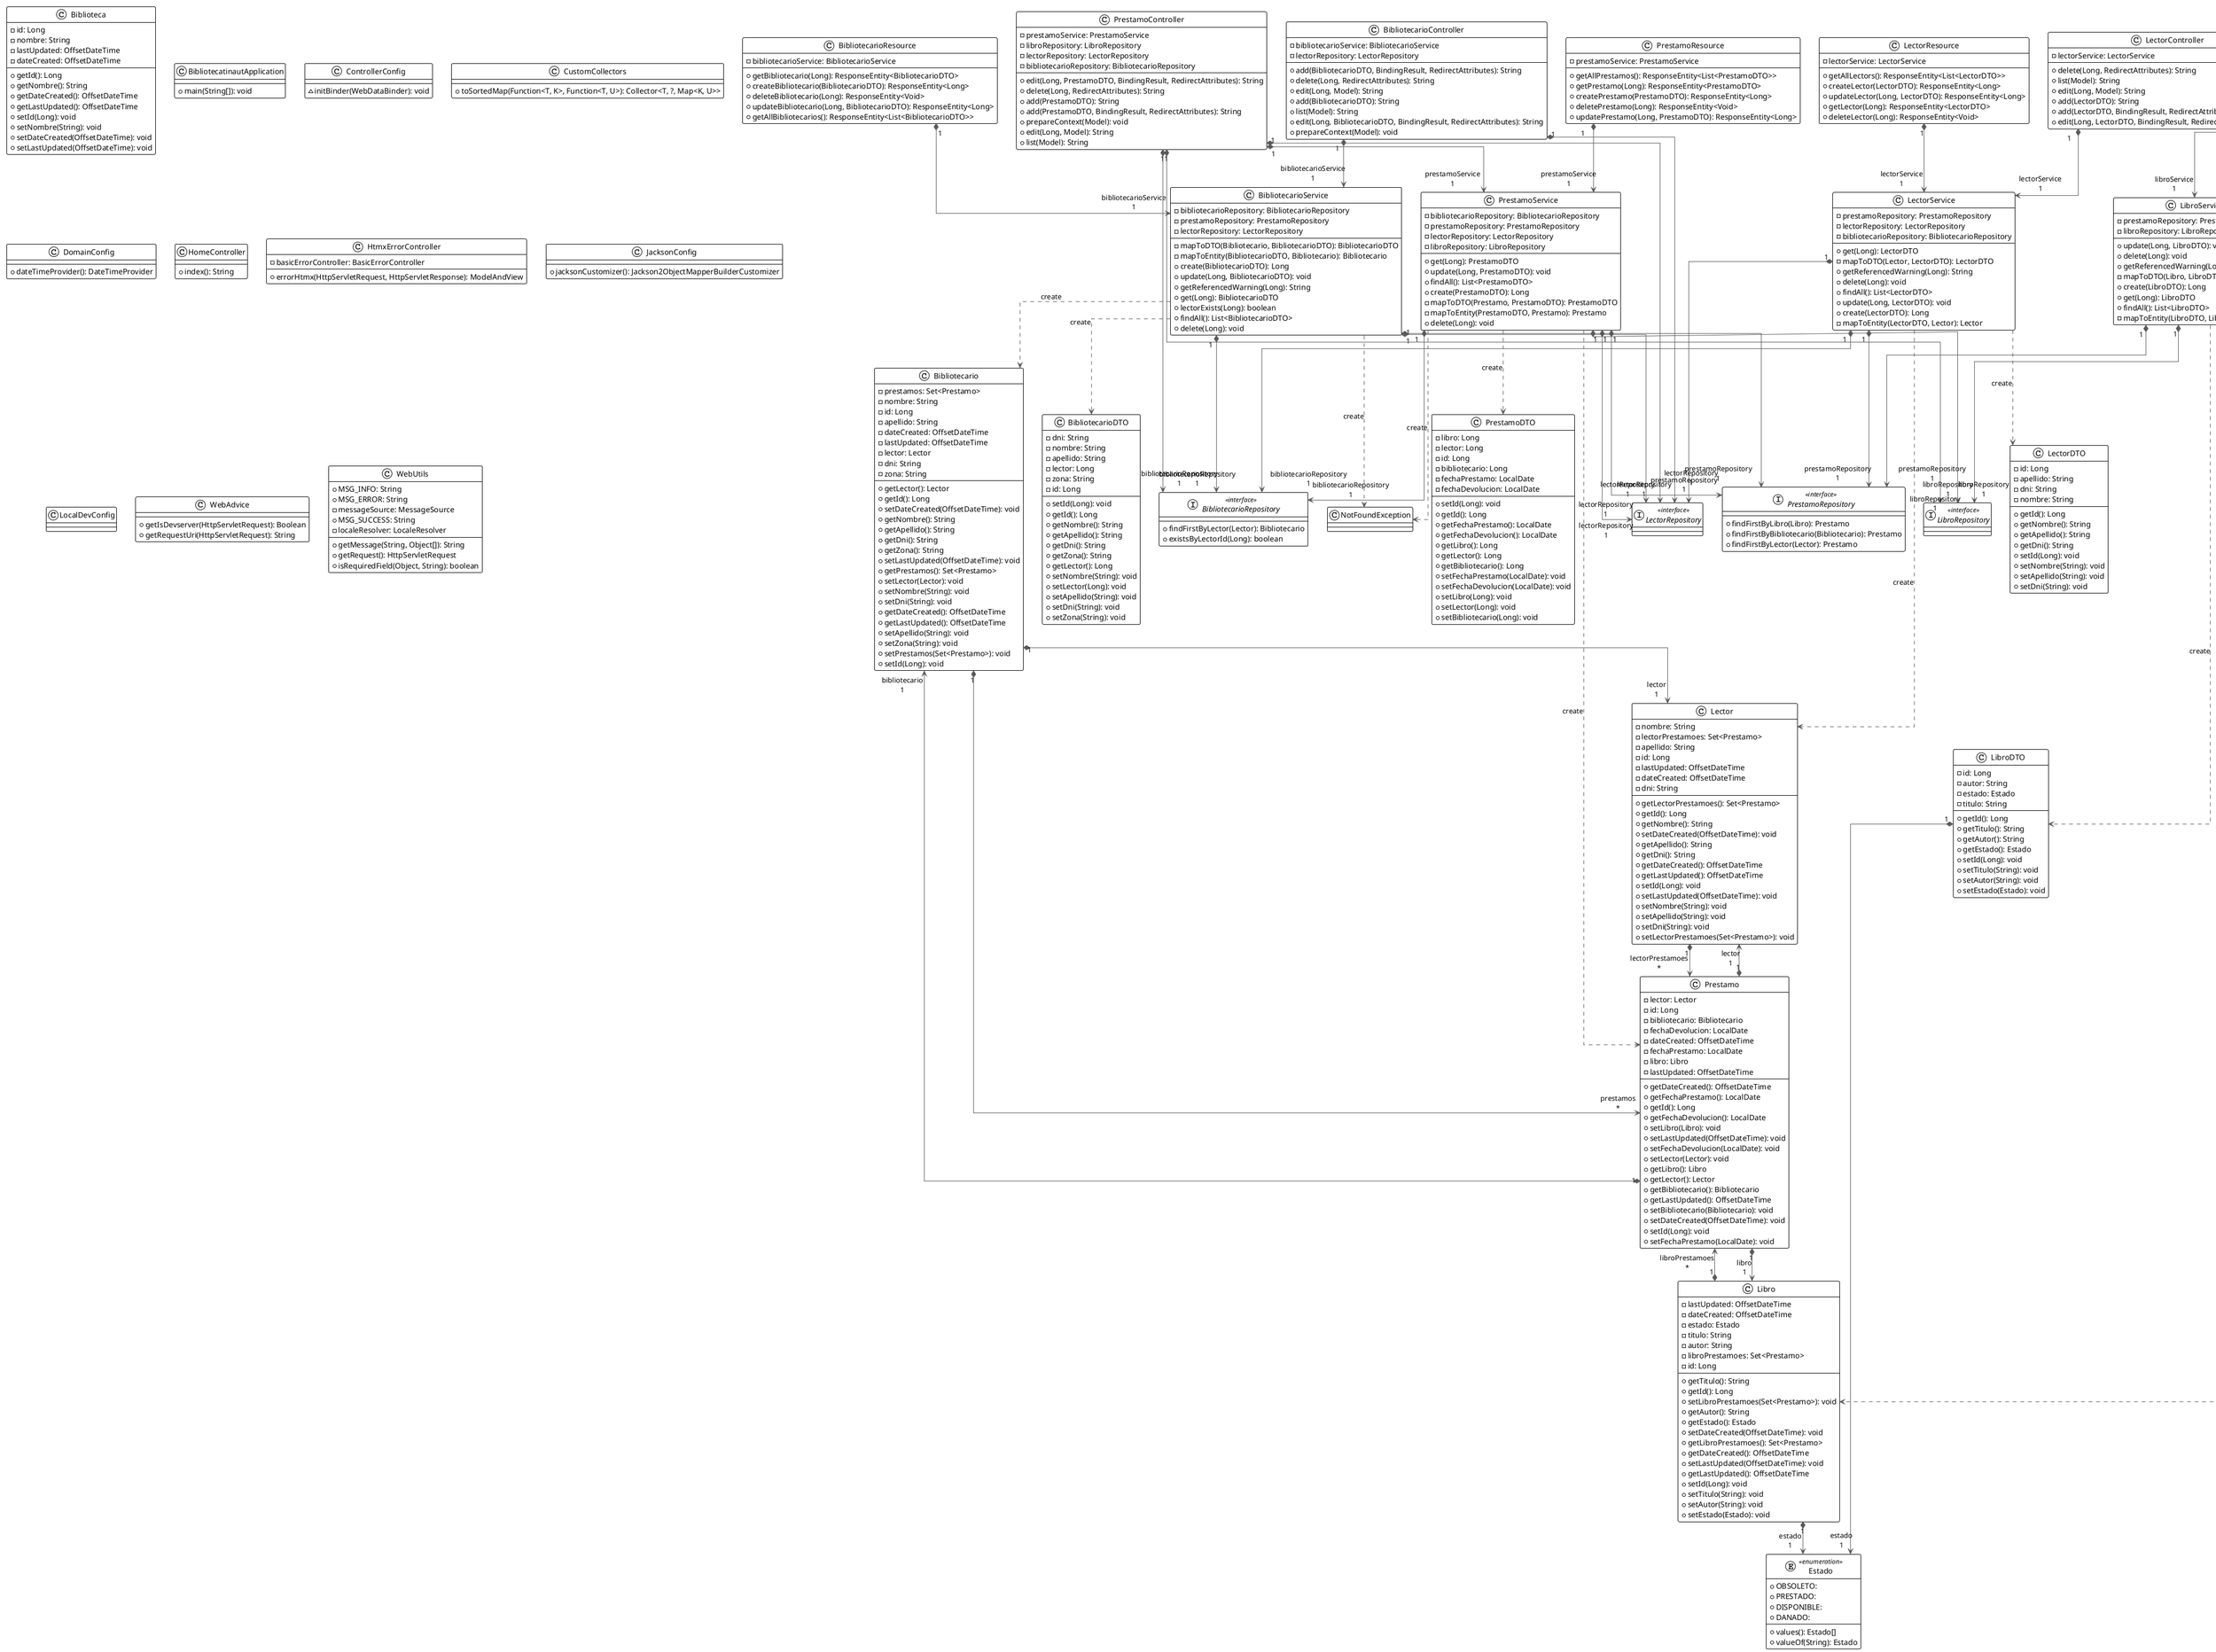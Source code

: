 @startuml

!theme plain
top to bottom direction
skinparam linetype ortho

class Biblioteca {
  - id: Long
  - nombre: String
  - lastUpdated: OffsetDateTime
  - dateCreated: OffsetDateTime
  + getId(): Long
  + getNombre(): String
  + getDateCreated(): OffsetDateTime
  + getLastUpdated(): OffsetDateTime
  + setId(Long): void
  + setNombre(String): void
  + setDateCreated(OffsetDateTime): void
  + setLastUpdated(OffsetDateTime): void
}
class Bibliotecario {
  - prestamos: Set<Prestamo>
  - nombre: String
  - id: Long
  - apellido: String
  - dateCreated: OffsetDateTime
  - lastUpdated: OffsetDateTime
  - lector: Lector
  - dni: String
  - zona: String
  + getLector(): Lector
  + getId(): Long
  + setDateCreated(OffsetDateTime): void
  + getNombre(): String
  + getApellido(): String
  + getDni(): String
  + getZona(): String
  + setLastUpdated(OffsetDateTime): void
  + getPrestamos(): Set<Prestamo>
  + setLector(Lector): void
  + setNombre(String): void
  + setDni(String): void
  + getDateCreated(): OffsetDateTime
  + getLastUpdated(): OffsetDateTime
  + setApellido(String): void
  + setZona(String): void
  + setPrestamos(Set<Prestamo>): void
  + setId(Long): void
}
class BibliotecarioController {
  - bibliotecarioService: BibliotecarioService
  - lectorRepository: LectorRepository
  + add(BibliotecarioDTO, BindingResult, RedirectAttributes): String
  + delete(Long, RedirectAttributes): String
  + edit(Long, Model): String
  + add(BibliotecarioDTO): String
  + list(Model): String
  + edit(Long, BibliotecarioDTO, BindingResult, RedirectAttributes): String
  + prepareContext(Model): void
}
class BibliotecarioDTO {
  - dni: String
  - nombre: String
  - apellido: String
  - lector: Long
  - zona: String
  - id: Long
  + setId(Long): void
  + getId(): Long
  + getNombre(): String
  + getApellido(): String
  + getDni(): String
  + getZona(): String
  + getLector(): Long
  + setNombre(String): void
  + setLector(Long): void
  + setApellido(String): void
  + setDni(String): void
  + setZona(String): void
}
interface BibliotecarioRepository << interface >> {
  + findFirstByLector(Lector): Bibliotecario
  + existsByLectorId(Long): boolean
}
class BibliotecarioResource {
  - bibliotecarioService: BibliotecarioService
  + getBibliotecario(Long): ResponseEntity<BibliotecarioDTO>
  + createBibliotecario(BibliotecarioDTO): ResponseEntity<Long>
  + deleteBibliotecario(Long): ResponseEntity<Void>
  + updateBibliotecario(Long, BibliotecarioDTO): ResponseEntity<Long>
  + getAllBibliotecarios(): ResponseEntity<List<BibliotecarioDTO>>
}
class BibliotecarioService {
  - bibliotecarioRepository: BibliotecarioRepository
  - prestamoRepository: PrestamoRepository
  - lectorRepository: LectorRepository
  - mapToDTO(Bibliotecario, BibliotecarioDTO): BibliotecarioDTO
  - mapToEntity(BibliotecarioDTO, Bibliotecario): Bibliotecario
  + create(BibliotecarioDTO): Long
  + update(Long, BibliotecarioDTO): void
  + getReferencedWarning(Long): String
  + get(Long): BibliotecarioDTO
  + lectorExists(Long): boolean
  + findAll(): List<BibliotecarioDTO>
  + delete(Long): void
}
class BibliotecatinautApplication {
  + main(String[]): void
}
class ControllerConfig {
  ~ initBinder(WebDataBinder): void
}
class CustomCollectors {
  + toSortedMap(Function<T, K>, Function<T, U>): Collector<T, ?, Map<K, U>>
}
class DomainConfig {
  + dateTimeProvider(): DateTimeProvider
}
class ErrorResponse {
  - httpStatus: Integer
  - message: String
  - exception: String
  - fieldErrors: List<FieldError>
  + getHttpStatus(): Integer
  + getException(): String
  + getMessage(): String
  + getFieldErrors(): List<FieldError>
  + setHttpStatus(Integer): void
  + setException(String): void
  + setMessage(String): void
  + setFieldErrors(List<FieldError>): void
}
enum Estado << enumeration >> {
  + OBSOLETO: 
  + PRESTADO: 
  + DISPONIBLE: 
  + DANADO: 
  + values(): Estado[]
  + valueOf(String): Estado
}
class FieldError {
  - errorCode: String
  - field: String
  + getField(): String
  + getErrorCode(): String
  + setField(String): void
  + setErrorCode(String): void
}
class HomeController {
  + index(): String
}
class HtmxErrorController {
  - basicErrorController: BasicErrorController
  + errorHtmx(HttpServletRequest, HttpServletResponse): ModelAndView
}
class JacksonConfig {
  + jacksonCustomizer(): Jackson2ObjectMapperBuilderCustomizer
}
class Lector {
  - nombre: String
  - lectorPrestamoes: Set<Prestamo>
  - apellido: String
  - id: Long
  - lastUpdated: OffsetDateTime
  - dateCreated: OffsetDateTime
  - dni: String
  + getLectorPrestamoes(): Set<Prestamo>
  + getId(): Long
  + getNombre(): String
  + setDateCreated(OffsetDateTime): void
  + getApellido(): String
  + getDni(): String
  + getDateCreated(): OffsetDateTime
  + getLastUpdated(): OffsetDateTime
  + setId(Long): void
  + setLastUpdated(OffsetDateTime): void
  + setNombre(String): void
  + setApellido(String): void
  + setDni(String): void
  + setLectorPrestamoes(Set<Prestamo>): void
}
class LectorController {
  - lectorService: LectorService
  + delete(Long, RedirectAttributes): String
  + list(Model): String
  + edit(Long, Model): String
  + add(LectorDTO): String
  + add(LectorDTO, BindingResult, RedirectAttributes): String
  + edit(Long, LectorDTO, BindingResult, RedirectAttributes): String
}
class LectorDTO {
  - id: Long
  - apellido: String
  - dni: String
  - nombre: String
  + getId(): Long
  + getNombre(): String
  + getApellido(): String
  + getDni(): String
  + setId(Long): void
  + setNombre(String): void
  + setApellido(String): void
  + setDni(String): void
}
interface LectorRepository << interface >>
class LectorResource {
  - lectorService: LectorService
  + getAllLectors(): ResponseEntity<List<LectorDTO>>
  + createLector(LectorDTO): ResponseEntity<Long>
  + updateLector(Long, LectorDTO): ResponseEntity<Long>
  + getLector(Long): ResponseEntity<LectorDTO>
  + deleteLector(Long): ResponseEntity<Void>
}
class LectorService {
  - prestamoRepository: PrestamoRepository
  - lectorRepository: LectorRepository
  - bibliotecarioRepository: BibliotecarioRepository
  + get(Long): LectorDTO
  - mapToDTO(Lector, LectorDTO): LectorDTO
  + getReferencedWarning(Long): String
  + delete(Long): void
  + findAll(): List<LectorDTO>
  + update(Long, LectorDTO): void
  + create(LectorDTO): Long
  - mapToEntity(LectorDTO, Lector): Lector
}
class Libro {
  - lastUpdated: OffsetDateTime
  - dateCreated: OffsetDateTime
  - estado: Estado
  - titulo: String
  - autor: String
  - libroPrestamoes: Set<Prestamo>
  - id: Long
  + getTitulo(): String
  + getId(): Long
  + setLibroPrestamoes(Set<Prestamo>): void
  + getAutor(): String
  + getEstado(): Estado
  + setDateCreated(OffsetDateTime): void
  + getLibroPrestamoes(): Set<Prestamo>
  + getDateCreated(): OffsetDateTime
  + setLastUpdated(OffsetDateTime): void
  + getLastUpdated(): OffsetDateTime
  + setId(Long): void
  + setTitulo(String): void
  + setAutor(String): void
  + setEstado(Estado): void
}
class LibroController {
  - libroService: LibroService
  + delete(Long, RedirectAttributes): String
  + edit(Long, LibroDTO, BindingResult, RedirectAttributes): String
  + add(LibroDTO): String
  + add(LibroDTO, BindingResult, RedirectAttributes): String
  + list(Model): String
  + edit(Long, Model): String
  + prepareContext(Model): void
}
class LibroDTO {
  - id: Long
  - autor: String
  - estado: Estado
  - titulo: String
  + getId(): Long
  + getTitulo(): String
  + getAutor(): String
  + getEstado(): Estado
  + setId(Long): void
  + setTitulo(String): void
  + setAutor(String): void
  + setEstado(Estado): void
}
interface LibroRepository << interface >>
class LibroResource {
  - libroService: LibroService
  + createLibro(LibroDTO): ResponseEntity<Long>
  + updateLibro(Long, LibroDTO): ResponseEntity<Long>
  + getAllLibros(): ResponseEntity<List<LibroDTO>>
  + getLibro(Long): ResponseEntity<LibroDTO>
  + deleteLibro(Long): ResponseEntity<Void>
}
class LibroService {
  - prestamoRepository: PrestamoRepository
  - libroRepository: LibroRepository
  + update(Long, LibroDTO): void
  + delete(Long): void
  + getReferencedWarning(Long): String
  - mapToDTO(Libro, LibroDTO): LibroDTO
  + create(LibroDTO): Long
  + get(Long): LibroDTO
  + findAll(): List<LibroDTO>
  - mapToEntity(LibroDTO, Libro): Libro
}
class LocalDevConfig
class NotFoundException
class Prestamo {
  - lector: Lector
  - id: Long
  - bibliotecario: Bibliotecario
  - fechaDevolucion: LocalDate
  - dateCreated: OffsetDateTime
  - fechaPrestamo: LocalDate
  - libro: Libro
  - lastUpdated: OffsetDateTime
  + getDateCreated(): OffsetDateTime
  + getFechaPrestamo(): LocalDate
  + getId(): Long
  + getFechaDevolucion(): LocalDate
  + setLibro(Libro): void
  + setLastUpdated(OffsetDateTime): void
  + setFechaDevolucion(LocalDate): void
  + setLector(Lector): void
  + getLibro(): Libro
  + getLector(): Lector
  + getBibliotecario(): Bibliotecario
  + getLastUpdated(): OffsetDateTime
  + setBibliotecario(Bibliotecario): void
  + setDateCreated(OffsetDateTime): void
  + setId(Long): void
  + setFechaPrestamo(LocalDate): void
}
class PrestamoController {
  - prestamoService: PrestamoService
  - libroRepository: LibroRepository
  - lectorRepository: LectorRepository
  - bibliotecarioRepository: BibliotecarioRepository
  + edit(Long, PrestamoDTO, BindingResult, RedirectAttributes): String
  + delete(Long, RedirectAttributes): String
  + add(PrestamoDTO): String
  + add(PrestamoDTO, BindingResult, RedirectAttributes): String
  + prepareContext(Model): void
  + edit(Long, Model): String
  + list(Model): String
}
class PrestamoDTO {
  - libro: Long
  - lector: Long
  - id: Long
  - bibliotecario: Long
  - fechaPrestamo: LocalDate
  - fechaDevolucion: LocalDate
  + setId(Long): void
  + getId(): Long
  + getFechaPrestamo(): LocalDate
  + getFechaDevolucion(): LocalDate
  + getLibro(): Long
  + getLector(): Long
  + getBibliotecario(): Long
  + setFechaPrestamo(LocalDate): void
  + setFechaDevolucion(LocalDate): void
  + setLibro(Long): void
  + setLector(Long): void
  + setBibliotecario(Long): void
}
interface PrestamoRepository << interface >> {
  + findFirstByLibro(Libro): Prestamo
  + findFirstByBibliotecario(Bibliotecario): Prestamo
  + findFirstByLector(Lector): Prestamo
}
class PrestamoResource {
  - prestamoService: PrestamoService
  + getAllPrestamos(): ResponseEntity<List<PrestamoDTO>>
  + getPrestamo(Long): ResponseEntity<PrestamoDTO>
  + createPrestamo(PrestamoDTO): ResponseEntity<Long>
  + deletePrestamo(Long): ResponseEntity<Void>
  + updatePrestamo(Long, PrestamoDTO): ResponseEntity<Long>
}
class PrestamoService {
  - bibliotecarioRepository: BibliotecarioRepository
  - prestamoRepository: PrestamoRepository
  - lectorRepository: LectorRepository
  - libroRepository: LibroRepository
  + get(Long): PrestamoDTO
  + update(Long, PrestamoDTO): void
  + findAll(): List<PrestamoDTO>
  + create(PrestamoDTO): Long
  - mapToDTO(Prestamo, PrestamoDTO): PrestamoDTO
  - mapToEntity(PrestamoDTO, Prestamo): Prestamo
  + delete(Long): void
}
class RestExceptionHandler {
  + handleMethodArgumentNotValid(MethodArgumentNotValidException): ResponseEntity<ErrorResponse>
  + handleThrowable(Throwable): ResponseEntity<ErrorResponse>
  + handleResponseStatus(ResponseStatusException): ResponseEntity<ErrorResponse>
  + handleNotFound(NotFoundException): ResponseEntity<ErrorResponse>
}
class WebAdvice {
  + getIsDevserver(HttpServletRequest): Boolean
  + getRequestUri(HttpServletRequest): String
}
class WebUtils {
  + MSG_INFO: String
  + MSG_ERROR: String
  - messageSource: MessageSource
  + MSG_SUCCESS: String
  - localeResolver: LocaleResolver
  + getMessage(String, Object[]): String
  + getRequest(): HttpServletRequest
  + isRequiredField(Object, String): boolean
}

Bibliotecario               "1" *-[#595959,plain]-> "lector\n1" Lector                      
Bibliotecario               "1" *-[#595959,plain]-> "prestamos\n*" Prestamo                    
BibliotecarioController     "1" *-[#595959,plain]-> "bibliotecarioService\n1" BibliotecarioService        
BibliotecarioController     "1" *-[#595959,plain]-> "lectorRepository\n1" LectorRepository            
BibliotecarioResource       "1" *-[#595959,plain]-> "bibliotecarioService\n1" BibliotecarioService        
BibliotecarioService         -[#595959,dashed]->  Bibliotecario               : "«create»"
BibliotecarioService         -[#595959,dashed]->  BibliotecarioDTO            : "«create»"
BibliotecarioService        "1" *-[#595959,plain]-> "bibliotecarioRepository\n1" BibliotecarioRepository     
BibliotecarioService        "1" *-[#595959,plain]-> "lectorRepository\n1" LectorRepository            
BibliotecarioService         -[#595959,dashed]->  NotFoundException           : "«create»"
BibliotecarioService        "1" *-[#595959,plain]-> "prestamoRepository\n1" PrestamoRepository          
ErrorResponse               "1" *-[#595959,plain]-> "fieldErrors\n*" FieldError                  
Lector                      "1" *-[#595959,plain]-> "lectorPrestamoes\n*" Prestamo                    
LectorController            "1" *-[#595959,plain]-> "lectorService\n1" LectorService               
LectorResource              "1" *-[#595959,plain]-> "lectorService\n1" LectorService               
LectorService               "1" *-[#595959,plain]-> "bibliotecarioRepository\n1" BibliotecarioRepository     
LectorService                -[#595959,dashed]->  Lector                      : "«create»"
LectorService                -[#595959,dashed]->  LectorDTO                   : "«create»"
LectorService               "1" *-[#595959,plain]-> "lectorRepository\n1" LectorRepository            
LectorService               "1" *-[#595959,plain]-> "prestamoRepository\n1" PrestamoRepository          
Libro                       "1" *-[#595959,plain]-> "estado\n1" Estado                      
Libro                       "1" *-[#595959,plain]-> "libroPrestamoes\n*" Prestamo                    
LibroController             "1" *-[#595959,plain]-> "libroService\n1" LibroService                
LibroDTO                    "1" *-[#595959,plain]-> "estado\n1" Estado                      
LibroResource               "1" *-[#595959,plain]-> "libroService\n1" LibroService                
LibroService                 -[#595959,dashed]->  Libro                       : "«create»"
LibroService                 -[#595959,dashed]->  LibroDTO                    : "«create»"
LibroService                "1" *-[#595959,plain]-> "libroRepository\n1" LibroRepository             
LibroService                "1" *-[#595959,plain]-> "prestamoRepository\n1" PrestamoRepository          
Prestamo                    "1" *-[#595959,plain]-> "bibliotecario\n1" Bibliotecario               
Prestamo                    "1" *-[#595959,plain]-> "lector\n1" Lector                      
Prestamo                    "1" *-[#595959,plain]-> "libro\n1" Libro                       
PrestamoController          "1" *-[#595959,plain]-> "bibliotecarioRepository\n1" BibliotecarioRepository     
PrestamoController          "1" *-[#595959,plain]-> "lectorRepository\n1" LectorRepository            
PrestamoController          "1" *-[#595959,plain]-> "libroRepository\n1" LibroRepository             
PrestamoController          "1" *-[#595959,plain]-> "prestamoService\n1" PrestamoService             
PrestamoResource            "1" *-[#595959,plain]-> "prestamoService\n1" PrestamoService             
PrestamoService             "1" *-[#595959,plain]-> "bibliotecarioRepository\n1" BibliotecarioRepository     
PrestamoService             "1" *-[#595959,plain]-> "lectorRepository\n1" LectorRepository            
PrestamoService             "1" *-[#595959,plain]-> "libroRepository\n1" LibroRepository             
PrestamoService              -[#595959,dashed]->  NotFoundException           : "«create»"
PrestamoService              -[#595959,dashed]->  Prestamo                    : "«create»"
PrestamoService              -[#595959,dashed]->  PrestamoDTO                 : "«create»"
PrestamoService             "1" *-[#595959,plain]-> "prestamoRepository\n1" PrestamoRepository          
RestExceptionHandler         -[#595959,dashed]->  ErrorResponse               : "«create»"
RestExceptionHandler         -[#595959,dashed]->  FieldError                  : "«create»"
@enduml
